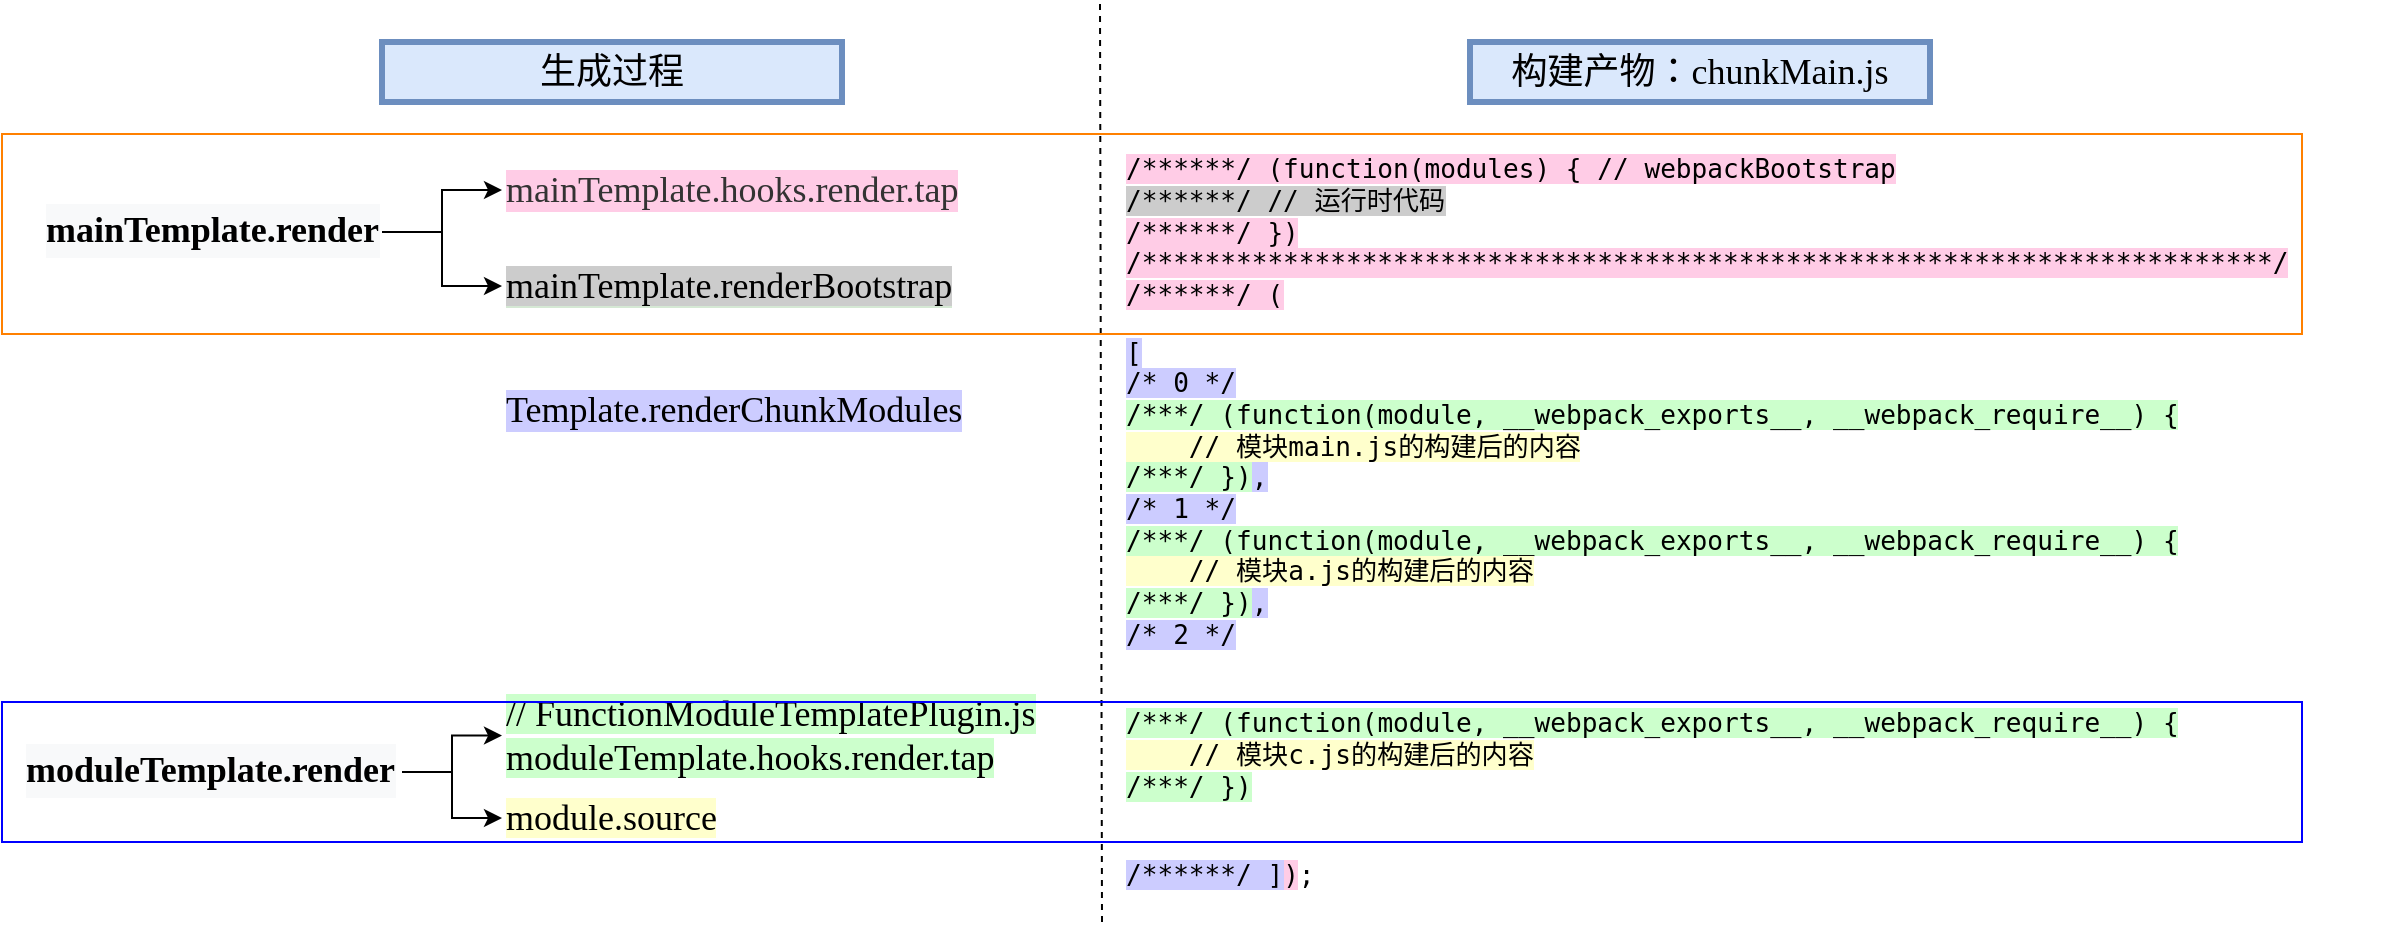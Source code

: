 <mxfile version="20.5.1" type="github">
  <diagram id="YhSLa88WdbjuSZRHGqEO" name="第 1 页">
    <mxGraphModel dx="2061" dy="1963" grid="1" gridSize="10" guides="1" tooltips="1" connect="1" arrows="1" fold="1" page="1" pageScale="1" pageWidth="827" pageHeight="1169" math="0" shadow="0">
      <root>
        <mxCell id="0" />
        <mxCell id="1" parent="0" />
        <mxCell id="yIU19AbfIXz-dAIO5W8J-33" value="" style="endArrow=none;html=1;rounded=0;fontFamily=Times New Roman;fontSize=18;fontColor=default;dashed=1;" edge="1" parent="1">
          <mxGeometry width="50" height="50" relative="1" as="geometry">
            <mxPoint y="360" as="sourcePoint" />
            <mxPoint x="-1" y="-100" as="targetPoint" />
          </mxGeometry>
        </mxCell>
        <mxCell id="yIU19AbfIXz-dAIO5W8J-1" value="&lt;pre style=&quot;font-family: &amp;quot;JetBrains Mono&amp;quot;, monospace; font-size: 9.8pt;&quot;&gt;&lt;span style=&quot;background-color: rgb(255, 204, 230);&quot;&gt;/******/ (function(modules) { // webpackBootstrap&lt;/span&gt;&lt;span style=&quot;background-color: rgb(230, 208, 222);&quot;&gt;&lt;br&gt;&lt;/span&gt;&lt;span style=&quot;background-color: rgb(204, 204, 204);&quot;&gt;/******/ // &lt;/span&gt;&lt;span style=&quot;font-family: Menlo-Regular, monospace;&quot;&gt;&lt;span style=&quot;background-color: rgb(204, 204, 204);&quot;&gt;运行时代码&lt;/span&gt;&lt;span style=&quot;background-color: rgb(230, 208, 222);&quot;&gt;&lt;br&gt;&lt;/span&gt;&lt;/span&gt;&lt;span style=&quot;background-color: rgb(255, 204, 230);&quot;&gt;/******/ })&lt;br&gt;&lt;/span&gt;&lt;span style=&quot;&quot;&gt;&lt;span style=&quot;background-color: rgb(255, 204, 230);&quot;&gt;/************************************************************************/&lt;/span&gt;&lt;br&gt;&lt;/span&gt;&lt;span style=&quot;background-color: rgb(255, 204, 230);&quot;&gt;&lt;span style=&quot;&quot;&gt;/******/ &lt;/span&gt;(&lt;/span&gt;&lt;/pre&gt;&lt;pre style=&quot;font-family: &amp;quot;JetBrains Mono&amp;quot;, monospace; font-size: 9.8pt;&quot;&gt;&lt;span style=&quot;background-color: rgb(204, 204, 255);&quot;&gt;[&lt;br&gt;&lt;/span&gt;&lt;span style=&quot;&quot;&gt;&lt;span style=&quot;background-color: rgb(204, 204, 255);&quot;&gt;/* 0 */&lt;/span&gt;&lt;br&gt;&lt;/span&gt;&lt;span style=&quot;background-color: rgb(204, 255, 204);&quot;&gt;&lt;span style=&quot;&quot;&gt;/***/ &lt;/span&gt;(&lt;span style=&quot;&quot;&gt;function&lt;/span&gt;(module&lt;span style=&quot;&quot;&gt;, &lt;/span&gt;__webpack_exports__&lt;span style=&quot;&quot;&gt;, &lt;/span&gt;__webpack_require__) {&lt;/span&gt;&lt;br&gt;&lt;span style=&quot;background-color: rgb(255, 255, 204);&quot;&gt;    &lt;span style=&quot;&quot;&gt;// &lt;/span&gt;&lt;span style=&quot;font-family: Menlo-Regular, monospace;&quot;&gt;模块&lt;/span&gt;&lt;span style=&quot;&quot;&gt;main.js&lt;/span&gt;&lt;/span&gt;&lt;span style=&quot;font-family: Menlo-Regular, monospace;&quot;&gt;&lt;span style=&quot;background-color: rgb(255, 255, 204);&quot;&gt;的构建后的内容&lt;/span&gt;&lt;br&gt;&lt;/span&gt;&lt;span style=&quot;background-color: rgb(204, 255, 204);&quot;&gt;&lt;span style=&quot;&quot;&gt;/***/ &lt;/span&gt;})&lt;/span&gt;&lt;span style=&quot;background-color: rgb(204, 204, 255);&quot;&gt;,&lt;br&gt;&lt;/span&gt;&lt;span style=&quot;&quot;&gt;&lt;span style=&quot;background-color: rgb(204, 204, 255);&quot;&gt;/* 1 */&lt;/span&gt;&lt;br&gt;&lt;/span&gt;&lt;span style=&quot;background-color: rgb(204, 255, 204);&quot;&gt;&lt;span style=&quot;&quot;&gt;/***/ &lt;/span&gt;(&lt;span style=&quot;&quot;&gt;function&lt;/span&gt;(module&lt;span style=&quot;&quot;&gt;, &lt;/span&gt;__webpack_exports__&lt;span style=&quot;&quot;&gt;, &lt;/span&gt;__webpack_require__) {&lt;/span&gt;&lt;br&gt;&lt;span style=&quot;background-color: rgb(255, 255, 204);&quot;&gt;    &lt;span style=&quot;&quot;&gt;// &lt;/span&gt;&lt;span style=&quot;font-family: Menlo-Regular, monospace;&quot;&gt;模块&lt;/span&gt;&lt;span style=&quot;&quot;&gt;a.js&lt;/span&gt;&lt;/span&gt;&lt;span style=&quot;font-family: Menlo-Regular, monospace;&quot;&gt;&lt;span style=&quot;background-color: rgb(255, 255, 204);&quot;&gt;的构建后的内容&lt;/span&gt;&lt;br&gt;&lt;/span&gt;&lt;span style=&quot;background-color: rgb(204, 255, 204);&quot;&gt;&lt;span style=&quot;&quot;&gt;/***/ &lt;/span&gt;})&lt;/span&gt;&lt;span style=&quot;background-color: rgb(204, 204, 255);&quot;&gt;,&lt;br&gt;&lt;/span&gt;&lt;span style=&quot;&quot;&gt;&lt;span style=&quot;background-color: rgb(204, 204, 255);&quot;&gt;/* 2 */&lt;/span&gt;&lt;/span&gt;&lt;/pre&gt;&lt;pre style=&quot;font-family: &amp;quot;JetBrains Mono&amp;quot;, monospace; font-size: 9.8pt;&quot;&gt;&lt;span style=&quot;&quot;&gt;&lt;br&gt;&lt;/span&gt;&lt;span style=&quot;background-color: rgb(204, 255, 204);&quot;&gt;&lt;span style=&quot;&quot;&gt;/***/ &lt;/span&gt;(&lt;span style=&quot;&quot;&gt;function&lt;/span&gt;(module&lt;span style=&quot;&quot;&gt;, &lt;/span&gt;__webpack_exports__&lt;span style=&quot;&quot;&gt;, &lt;/span&gt;__webpack_require__) {&lt;/span&gt;&lt;br&gt;&lt;span style=&quot;background-color: rgb(255, 255, 204);&quot;&gt;    &lt;span style=&quot;&quot;&gt;// &lt;/span&gt;&lt;span style=&quot;font-family: Menlo-Regular, monospace;&quot;&gt;模块&lt;/span&gt;&lt;span style=&quot;&quot;&gt;c.js&lt;/span&gt;&lt;/span&gt;&lt;span style=&quot;font-family: Menlo-Regular, monospace;&quot;&gt;&lt;span style=&quot;background-color: rgb(255, 255, 204);&quot;&gt;的构建后的内容&lt;/span&gt;&lt;br&gt;&lt;/span&gt;&lt;span style=&quot;background-color: rgb(204, 255, 204);&quot;&gt;&lt;span style=&quot;&quot;&gt;/***/ &lt;/span&gt;})&lt;/span&gt;&lt;/pre&gt;&lt;pre style=&quot;font-family: &amp;quot;JetBrains Mono&amp;quot;, monospace; font-size: 9.8pt;&quot;&gt;&lt;br&gt;&lt;span style=&quot;background-color: rgb(204, 204, 255);&quot;&gt;/******/ ]&lt;/span&gt;&lt;span style=&quot;background-color: rgb(255, 204, 230);&quot;&gt;)&lt;/span&gt;&lt;span style=&quot;&quot;&gt;;&lt;/span&gt;&lt;/pre&gt;" style="text;whiteSpace=wrap;html=1;labelBackgroundColor=none;fontColor=default;verticalAlign=middle;" vertex="1" parent="1">
          <mxGeometry x="10" y="10" width="640" height="300" as="geometry" />
        </mxCell>
        <mxCell id="yIU19AbfIXz-dAIO5W8J-7" value="&lt;span style=&quot;font-size: 18px;&quot;&gt;Template.renderChunkModules&lt;/span&gt;" style="text;whiteSpace=wrap;html=1;labelBackgroundColor=#CCCCFF;verticalAlign=middle;align=left;dashed=1;aspect=fixed;fontStyle=0;fontFamily=Times New Roman;fontSize=18;" vertex="1" parent="1">
          <mxGeometry x="-300" y="80" width="300" height="48" as="geometry" />
        </mxCell>
        <mxCell id="yIU19AbfIXz-dAIO5W8J-8" value="&lt;span style=&quot;font-size: 18px; font-style: normal; font-variant-ligatures: normal; font-variant-caps: normal; letter-spacing: normal; orphans: 2; text-indent: 0px; text-transform: none; widows: 2; word-spacing: 0px; -webkit-text-stroke-width: 0px; text-decoration-thickness: initial; text-decoration-style: initial; text-decoration-color: initial; float: none; display: inline !important; background-color: rgb(204, 204, 204);&quot;&gt;mainTemplate.renderBootstrap&lt;/span&gt;" style="text;whiteSpace=wrap;html=1;verticalAlign=middle;align=left;labelBackgroundColor=#D5E8D4;dashed=1;aspect=fixed;fontStyle=0;fontFamily=Times New Roman;fontSize=18;" vertex="1" parent="1">
          <mxGeometry x="-300" y="18" width="300" height="48" as="geometry" />
        </mxCell>
        <mxCell id="yIU19AbfIXz-dAIO5W8J-9" value="&lt;span style=&quot;box-sizing: border-box; color: rgb(51, 51, 51); font-size: 18px; font-style: normal; font-variant-ligatures: normal; font-variant-caps: normal; letter-spacing: normal; orphans: 2; text-indent: 0px; text-transform: none; widows: 2; word-spacing: 0px; -webkit-text-stroke-width: 0px; text-decoration-thickness: initial; text-decoration-style: initial; text-decoration-color: initial;&quot; class=&quot;hljs-property&quot;&gt;mainTemplate.hooks&lt;/span&gt;&lt;span style=&quot;color: rgb(51, 51, 51); font-size: 18px; font-style: normal; font-variant-ligatures: normal; font-variant-caps: normal; letter-spacing: normal; orphans: 2; text-indent: 0px; text-transform: none; widows: 2; word-spacing: 0px; -webkit-text-stroke-width: 0px; text-decoration-thickness: initial; text-decoration-style: initial; text-decoration-color: initial; float: none; display: inline !important;&quot;&gt;.&lt;/span&gt;&lt;span style=&quot;box-sizing: border-box; color: rgb(51, 51, 51); font-size: 18px; font-style: normal; font-variant-ligatures: normal; font-variant-caps: normal; letter-spacing: normal; orphans: 2; text-indent: 0px; text-transform: none; widows: 2; word-spacing: 0px; -webkit-text-stroke-width: 0px; text-decoration-thickness: initial; text-decoration-style: initial; text-decoration-color: initial;&quot; class=&quot;hljs-property&quot;&gt;render&lt;/span&gt;&lt;span style=&quot;color: rgb(51, 51, 51); font-size: 18px; font-style: normal; font-variant-ligatures: normal; font-variant-caps: normal; letter-spacing: normal; orphans: 2; text-indent: 0px; text-transform: none; widows: 2; word-spacing: 0px; -webkit-text-stroke-width: 0px; text-decoration-thickness: initial; text-decoration-style: initial; text-decoration-color: initial; float: none; display: inline !important;&quot;&gt;.tap&lt;/span&gt;" style="text;whiteSpace=wrap;html=1;verticalAlign=middle;align=left;labelBackgroundColor=#FFCCE6;dashed=1;aspect=fixed;fontStyle=0;fontFamily=Times New Roman;fontSize=18;" vertex="1" parent="1">
          <mxGeometry x="-300" y="-30" width="300" height="48" as="geometry" />
        </mxCell>
        <mxCell id="yIU19AbfIXz-dAIO5W8J-10" value="&lt;div style=&quot;font-size: 18px;&quot;&gt;&lt;div style=&quot;font-size: 18px;&quot;&gt;&lt;span style=&quot;background-color: rgb(204, 255, 204); font-size: 18px;&quot;&gt;// FunctionModuleTemplatePlugin.js&lt;br style=&quot;font-size: 18px;&quot;&gt;&lt;/span&gt;&lt;div style=&quot;font-size: 18px;&quot;&gt;&lt;span style=&quot;background-color: rgb(204, 255, 204); font-size: 18px;&quot;&gt;moduleTemplate.&lt;span style=&quot;font-size: 18px;&quot;&gt;hooks&lt;/span&gt;.&lt;span style=&quot;font-size: 18px;&quot;&gt;render&lt;/span&gt;.&lt;span style=&quot;font-size: 18px;&quot;&gt;tap&lt;/span&gt;&lt;/span&gt;&lt;/div&gt;&lt;/div&gt;&lt;/div&gt;" style="text;whiteSpace=wrap;html=1;verticalAlign=middle;align=left;labelBackgroundColor=none;dashed=1;aspect=fixed;fontStyle=0;fontFamily=Times New Roman;fontSize=18;" vertex="1" parent="1">
          <mxGeometry x="-300" y="240" width="300" height="53.57" as="geometry" />
        </mxCell>
        <mxCell id="yIU19AbfIXz-dAIO5W8J-11" value="&lt;div style=&quot;font-size: 18px;&quot;&gt;&lt;div style=&quot;font-size: 18px;&quot;&gt;&lt;span style=&quot;background-color: rgb(255, 255, 204); font-size: 18px;&quot;&gt;module.&lt;span style=&quot;font-size: 18px;&quot;&gt;source&lt;/span&gt;&lt;/span&gt;&lt;/div&gt;&lt;/div&gt;" style="text;whiteSpace=wrap;html=1;verticalAlign=middle;align=left;labelBackgroundColor=default;dashed=1;aspect=fixed;fontStyle=0;fontFamily=Times New Roman;fontSize=18;" vertex="1" parent="1">
          <mxGeometry x="-300" y="284" width="300" height="48" as="geometry" />
        </mxCell>
        <mxCell id="yIU19AbfIXz-dAIO5W8J-15" value="" style="rounded=0;whiteSpace=wrap;html=1;labelBackgroundColor=none;strokeColor=#0000FF;fontFamily=Times New Roman;fontSize=18;fontColor=default;fillColor=none;" vertex="1" parent="1">
          <mxGeometry x="-550" y="250" width="1150" height="70" as="geometry" />
        </mxCell>
        <mxCell id="yIU19AbfIXz-dAIO5W8J-21" style="edgeStyle=orthogonalEdgeStyle;rounded=0;orthogonalLoop=1;jettySize=auto;html=1;entryX=0;entryY=0.5;entryDx=0;entryDy=0;fontFamily=Times New Roman;fontSize=18;fontColor=default;" edge="1" parent="1" source="yIU19AbfIXz-dAIO5W8J-20" target="yIU19AbfIXz-dAIO5W8J-10">
          <mxGeometry relative="1" as="geometry" />
        </mxCell>
        <mxCell id="yIU19AbfIXz-dAIO5W8J-22" style="edgeStyle=orthogonalEdgeStyle;rounded=0;orthogonalLoop=1;jettySize=auto;html=1;fontFamily=Times New Roman;fontSize=18;fontColor=default;" edge="1" parent="1" source="yIU19AbfIXz-dAIO5W8J-20" target="yIU19AbfIXz-dAIO5W8J-11">
          <mxGeometry relative="1" as="geometry" />
        </mxCell>
        <mxCell id="yIU19AbfIXz-dAIO5W8J-20" value="&lt;h3 style=&quot;color: rgb(0, 0, 0); font-style: normal; font-variant-ligatures: normal; font-variant-caps: normal; letter-spacing: normal; orphans: 2; text-indent: 0px; text-transform: none; widows: 2; word-spacing: 0px; -webkit-text-stroke-width: 0px; background-color: rgb(248, 249, 250); text-decoration-thickness: initial; text-decoration-style: initial; text-decoration-color: initial; box-sizing: border-box; line-height: 1.5; margin-top: 35px; margin-bottom: 10px; padding-bottom: 0px; font-size: 18px;&quot;&gt;moduleTemplate.render&lt;/h3&gt;" style="text;whiteSpace=wrap;html=1;fontColor=default;verticalAlign=bottom;align=left;fontStyle=0;fontFamily=Times New Roman;fontSize=18;" vertex="1" parent="1">
          <mxGeometry x="-540" y="260" width="190" height="50" as="geometry" />
        </mxCell>
        <mxCell id="yIU19AbfIXz-dAIO5W8J-24" style="edgeStyle=orthogonalEdgeStyle;rounded=0;orthogonalLoop=1;jettySize=auto;html=1;entryX=0;entryY=0.5;entryDx=0;entryDy=0;fontFamily=Times New Roman;fontSize=18;fontColor=default;" edge="1" parent="1" source="yIU19AbfIXz-dAIO5W8J-23" target="yIU19AbfIXz-dAIO5W8J-9">
          <mxGeometry relative="1" as="geometry" />
        </mxCell>
        <mxCell id="yIU19AbfIXz-dAIO5W8J-25" style="edgeStyle=orthogonalEdgeStyle;rounded=0;orthogonalLoop=1;jettySize=auto;html=1;fontFamily=Times New Roman;fontSize=18;fontColor=default;" edge="1" parent="1" source="yIU19AbfIXz-dAIO5W8J-23" target="yIU19AbfIXz-dAIO5W8J-8">
          <mxGeometry relative="1" as="geometry" />
        </mxCell>
        <mxCell id="yIU19AbfIXz-dAIO5W8J-23" value="&lt;h3 style=&quot;color: rgb(0, 0, 0); font-style: normal; font-variant-ligatures: normal; font-variant-caps: normal; letter-spacing: normal; orphans: 2; text-indent: 0px; text-transform: none; widows: 2; word-spacing: 0px; -webkit-text-stroke-width: 0px; background-color: rgb(248, 249, 250); text-decoration-thickness: initial; text-decoration-style: initial; text-decoration-color: initial; box-sizing: border-box; line-height: 1.5; margin-top: 35px; margin-bottom: 10px; padding-bottom: 0px; font-size: 18px;&quot;&gt;mainTemplate.render&lt;/h3&gt;" style="text;whiteSpace=wrap;html=1;fontColor=default;verticalAlign=bottom;align=left;fontStyle=0;fontFamily=Times New Roman;fontSize=18;" vertex="1" parent="1">
          <mxGeometry x="-530" y="-10" width="170" height="50" as="geometry" />
        </mxCell>
        <mxCell id="yIU19AbfIXz-dAIO5W8J-32" value="" style="rounded=0;whiteSpace=wrap;html=1;labelBackgroundColor=none;strokeColor=#FF8000;fontFamily=Times New Roman;fontSize=18;fontColor=default;fillColor=none;" vertex="1" parent="1">
          <mxGeometry x="-550" y="-34" width="1150" height="100" as="geometry" />
        </mxCell>
        <mxCell id="yIU19AbfIXz-dAIO5W8J-34" value="构建产物：chunkMain.js" style="text;html=1;strokeColor=#6c8ebf;fillColor=#dae8fc;align=center;verticalAlign=middle;whiteSpace=wrap;rounded=0;labelBackgroundColor=none;strokeWidth=3;fontFamily=Times New Roman;fontSize=18;" vertex="1" parent="1">
          <mxGeometry x="184" y="-80" width="230" height="30" as="geometry" />
        </mxCell>
        <mxCell id="yIU19AbfIXz-dAIO5W8J-35" style="edgeStyle=orthogonalEdgeStyle;rounded=0;orthogonalLoop=1;jettySize=auto;html=1;exitX=0.5;exitY=1;exitDx=0;exitDy=0;dashed=1;fontFamily=Times New Roman;fontSize=18;fontColor=default;" edge="1" parent="1" source="yIU19AbfIXz-dAIO5W8J-34" target="yIU19AbfIXz-dAIO5W8J-34">
          <mxGeometry relative="1" as="geometry" />
        </mxCell>
        <mxCell id="yIU19AbfIXz-dAIO5W8J-36" value="生成过程" style="text;html=1;strokeColor=#6c8ebf;fillColor=#dae8fc;align=center;verticalAlign=middle;whiteSpace=wrap;rounded=0;labelBackgroundColor=none;strokeWidth=3;fontFamily=Times New Roman;fontSize=18;" vertex="1" parent="1">
          <mxGeometry x="-360" y="-80" width="230" height="30" as="geometry" />
        </mxCell>
      </root>
    </mxGraphModel>
  </diagram>
</mxfile>
